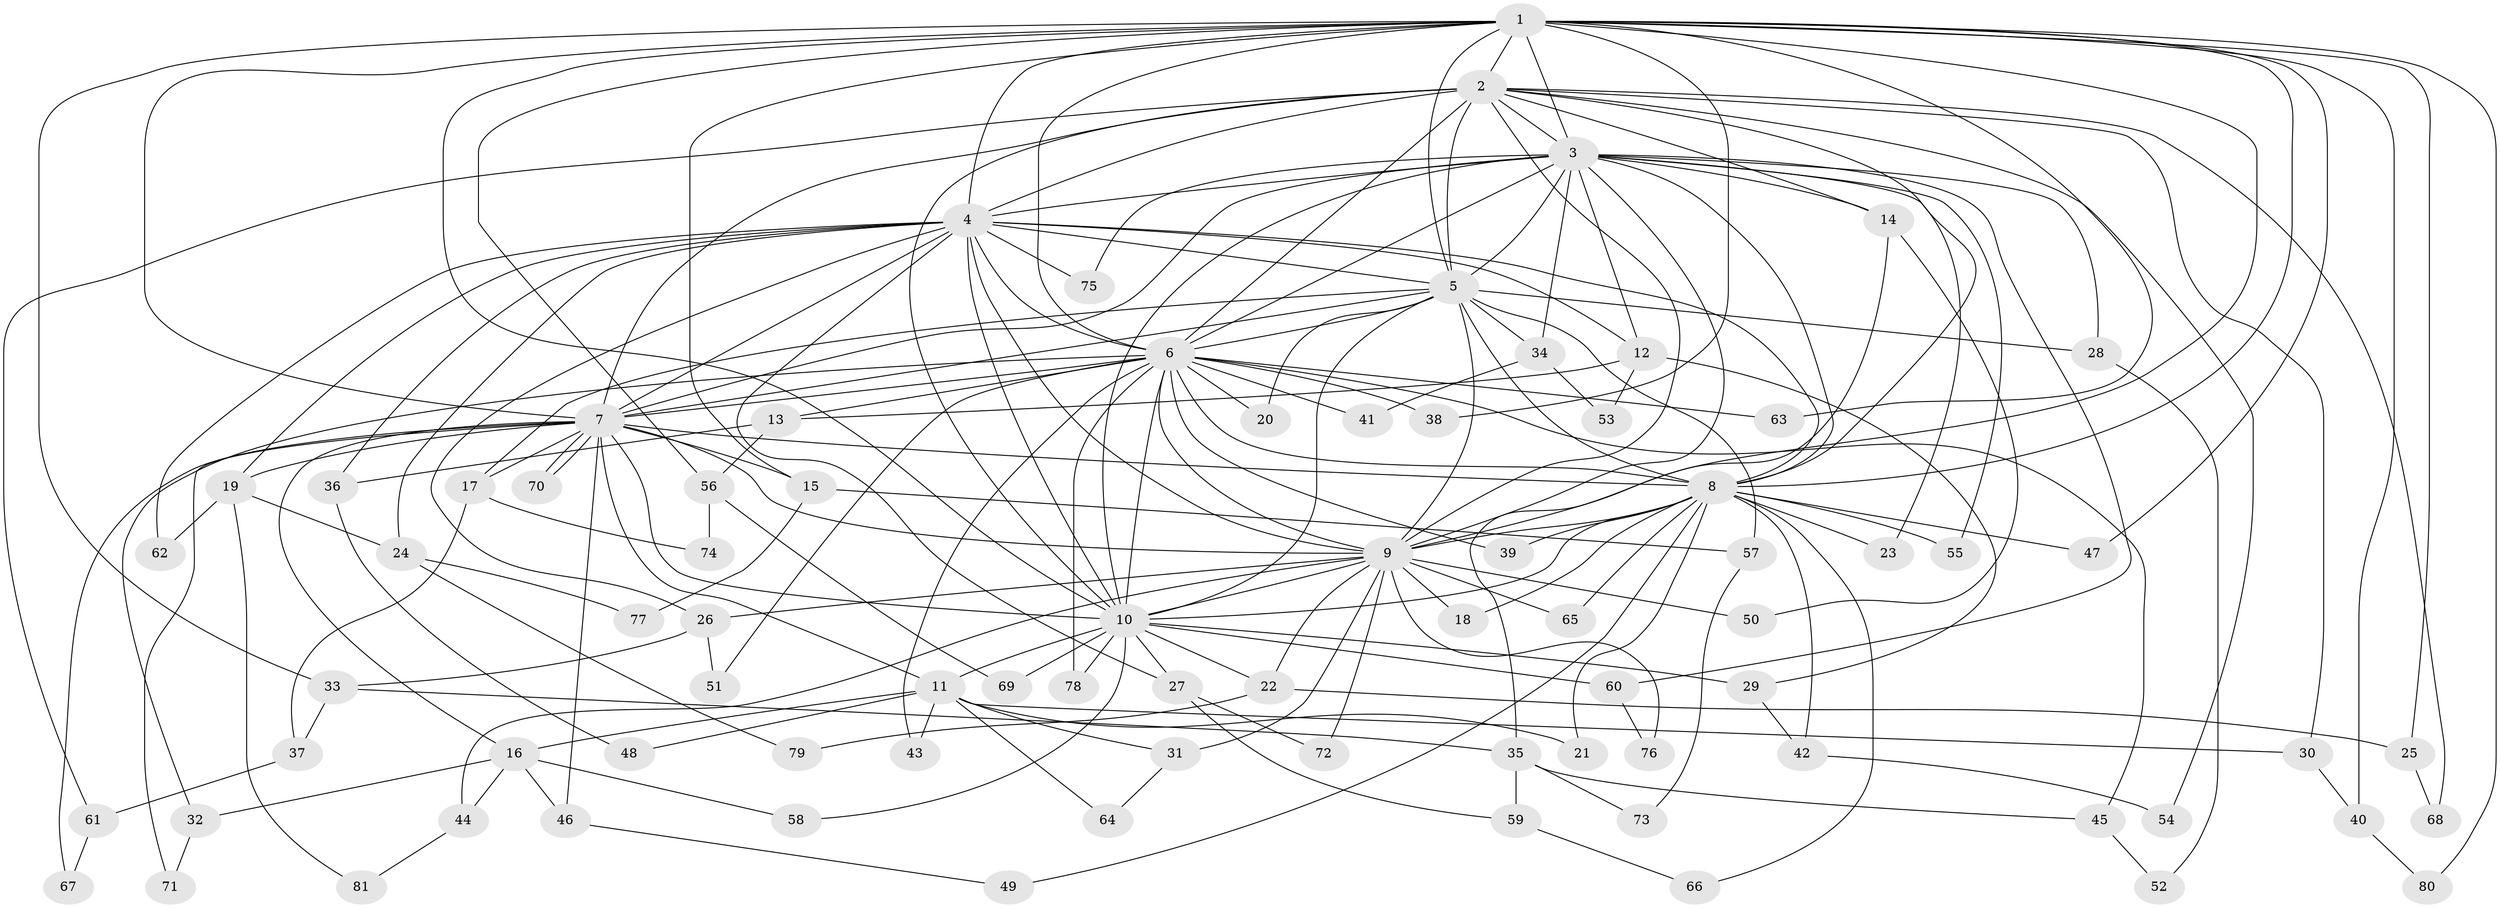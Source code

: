 // coarse degree distribution, {13: 0.03125, 9: 0.03125, 3: 0.125, 1: 0.1875, 2: 0.46875, 4: 0.03125, 11: 0.03125, 7: 0.03125, 14: 0.03125, 16: 0.03125}
// Generated by graph-tools (version 1.1) at 2025/46/03/04/25 21:46:40]
// undirected, 81 vertices, 187 edges
graph export_dot {
graph [start="1"]
  node [color=gray90,style=filled];
  1;
  2;
  3;
  4;
  5;
  6;
  7;
  8;
  9;
  10;
  11;
  12;
  13;
  14;
  15;
  16;
  17;
  18;
  19;
  20;
  21;
  22;
  23;
  24;
  25;
  26;
  27;
  28;
  29;
  30;
  31;
  32;
  33;
  34;
  35;
  36;
  37;
  38;
  39;
  40;
  41;
  42;
  43;
  44;
  45;
  46;
  47;
  48;
  49;
  50;
  51;
  52;
  53;
  54;
  55;
  56;
  57;
  58;
  59;
  60;
  61;
  62;
  63;
  64;
  65;
  66;
  67;
  68;
  69;
  70;
  71;
  72;
  73;
  74;
  75;
  76;
  77;
  78;
  79;
  80;
  81;
  1 -- 2;
  1 -- 3;
  1 -- 4;
  1 -- 5;
  1 -- 6;
  1 -- 7;
  1 -- 8;
  1 -- 9;
  1 -- 10;
  1 -- 15;
  1 -- 25;
  1 -- 33;
  1 -- 38;
  1 -- 40;
  1 -- 47;
  1 -- 56;
  1 -- 63;
  1 -- 80;
  2 -- 3;
  2 -- 4;
  2 -- 5;
  2 -- 6;
  2 -- 7;
  2 -- 8;
  2 -- 9;
  2 -- 10;
  2 -- 14;
  2 -- 30;
  2 -- 54;
  2 -- 61;
  2 -- 68;
  3 -- 4;
  3 -- 5;
  3 -- 6;
  3 -- 7;
  3 -- 8;
  3 -- 9;
  3 -- 10;
  3 -- 12;
  3 -- 14;
  3 -- 23;
  3 -- 28;
  3 -- 34;
  3 -- 55;
  3 -- 60;
  3 -- 75;
  4 -- 5;
  4 -- 6;
  4 -- 7;
  4 -- 8;
  4 -- 9;
  4 -- 10;
  4 -- 12;
  4 -- 19;
  4 -- 24;
  4 -- 26;
  4 -- 27;
  4 -- 36;
  4 -- 62;
  4 -- 75;
  5 -- 6;
  5 -- 7;
  5 -- 8;
  5 -- 9;
  5 -- 10;
  5 -- 17;
  5 -- 20;
  5 -- 28;
  5 -- 34;
  5 -- 57;
  6 -- 7;
  6 -- 8;
  6 -- 9;
  6 -- 10;
  6 -- 13;
  6 -- 20;
  6 -- 32;
  6 -- 38;
  6 -- 39;
  6 -- 41;
  6 -- 43;
  6 -- 45;
  6 -- 51;
  6 -- 63;
  6 -- 78;
  7 -- 8;
  7 -- 9;
  7 -- 10;
  7 -- 11;
  7 -- 15;
  7 -- 16;
  7 -- 17;
  7 -- 19;
  7 -- 46;
  7 -- 67;
  7 -- 70;
  7 -- 70;
  7 -- 71;
  8 -- 9;
  8 -- 10;
  8 -- 18;
  8 -- 21;
  8 -- 23;
  8 -- 39;
  8 -- 42;
  8 -- 47;
  8 -- 49;
  8 -- 55;
  8 -- 65;
  8 -- 66;
  9 -- 10;
  9 -- 18;
  9 -- 22;
  9 -- 26;
  9 -- 31;
  9 -- 44;
  9 -- 50;
  9 -- 65;
  9 -- 72;
  9 -- 76;
  10 -- 11;
  10 -- 22;
  10 -- 27;
  10 -- 29;
  10 -- 58;
  10 -- 60;
  10 -- 69;
  10 -- 78;
  11 -- 16;
  11 -- 21;
  11 -- 30;
  11 -- 31;
  11 -- 43;
  11 -- 48;
  11 -- 64;
  12 -- 13;
  12 -- 29;
  12 -- 53;
  13 -- 36;
  13 -- 56;
  14 -- 35;
  14 -- 50;
  15 -- 57;
  15 -- 77;
  16 -- 32;
  16 -- 44;
  16 -- 46;
  16 -- 58;
  17 -- 37;
  17 -- 74;
  19 -- 24;
  19 -- 62;
  19 -- 81;
  22 -- 25;
  22 -- 79;
  24 -- 77;
  24 -- 79;
  25 -- 68;
  26 -- 33;
  26 -- 51;
  27 -- 59;
  27 -- 72;
  28 -- 52;
  29 -- 42;
  30 -- 40;
  31 -- 64;
  32 -- 71;
  33 -- 35;
  33 -- 37;
  34 -- 41;
  34 -- 53;
  35 -- 45;
  35 -- 59;
  35 -- 73;
  36 -- 48;
  37 -- 61;
  40 -- 80;
  42 -- 54;
  44 -- 81;
  45 -- 52;
  46 -- 49;
  56 -- 69;
  56 -- 74;
  57 -- 73;
  59 -- 66;
  60 -- 76;
  61 -- 67;
}
